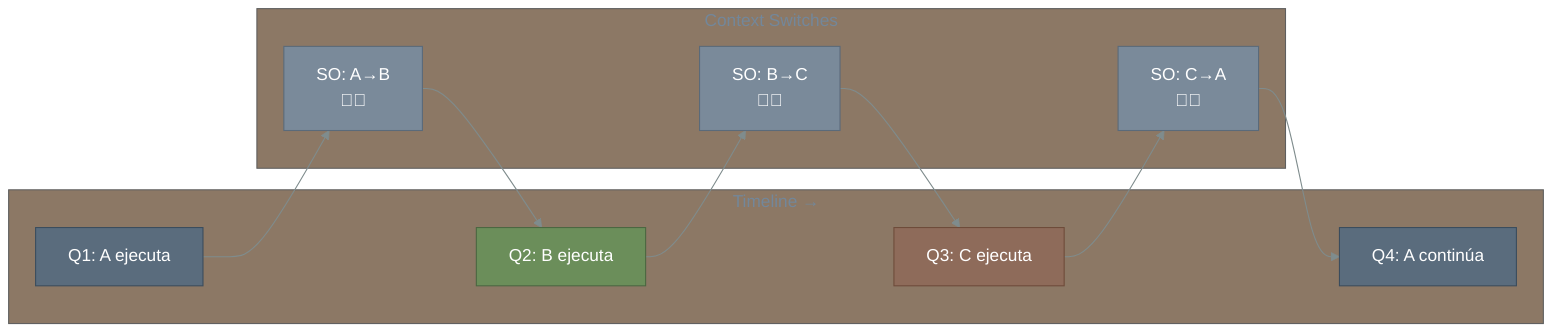 %%{init: {'theme':'base', 'themeVariables': { 'primaryColor': '#5a6c7d', 'primaryTextColor': '#2c3e50', 'primaryBorderColor': '#34495e', 'lineColor': '#7f8c8d'}}}%%
flowchart LR
    subgraph "Timeline →"
        direction TB
        T1[Q1: A ejecuta]
        T2[Q2: B ejecuta] 
        T3[Q3: C ejecuta]
        T4[Q4: A continúa]
    end
    
    subgraph "Context Switches"
        direction TB
        CS1[SO: A→B<br/>💾📂]
        CS2[SO: B→C<br/>💾📂]
        CS3[SO: C→A<br/>💾📂]
    end
    
    T1 --> CS1
    CS1 --> T2
    T2 --> CS2
    CS2 --> T3
    T3 --> CS3
    CS3 --> T4
    
    style T1 fill:#5a6c7d,stroke:#3a4c5d,color:#fff
    style T2 fill:#6b8e5a,stroke:#4a6741,color:#fff
    style T3 fill:#8e6b5a,stroke:#6e4b3a,color:#fff
    style T4 fill:#5a6c7d,stroke:#3a4c5d,color:#fff
    style CS1 fill:#7a8a9a,stroke:#5a6a7a,color:#fff
    style CS2 fill:#7a8a9a,stroke:#5a6a7a,color:#fff
    style CS3 fill:#7a8a9a,stroke:#5a6a7a,color:#fff